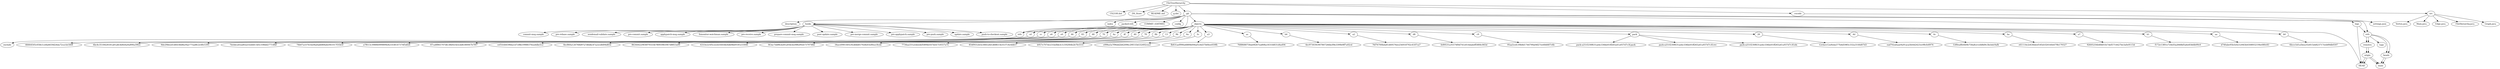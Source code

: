 digraph CS2100{
	"FileTreeHierarchy" -> "CS2100.dot";
	"FileTreeHierarchy" -> ".DS_Store";
	"FileTreeHierarchy" -> "README.md";
	"FileTreeHierarchy" -> "g.dot";
	"FileTreeHierarchy" -> ".git";
	".git" -> "config";
	".git" -> "objects";
	"objects" -> "9b";
	"9b" -> "854f9552b5e38452fd1d68615b3537c4e4db57";
	"objects" -> "6a";
	"6a" -> "b957e707dce31befbb3c1c592f44b2b7fe551f";
	"objects" -> "3c";
	"3c" -> "e996a5a7f96dd2b62096c29f155b532492cea1";
	"objects" -> "a3";
	"a3" -> "fb831aef990a4889b094af1e4d37b84ee059fb";
	"objects" -> "ac";
	"ac" -> "7688688758ab9f267ea808a1831fd831d4a494";
	"objects" -> "b4";
	"b4" -> "4ec973039c907807266bcf9b3399b9ff7a92cd";
	"objects" -> "a2";
	"a2" -> "76f76700bda81d69576ee256918792c4187ca7";
	"objects" -> "d8";
	"d8" -> "fe89531a35574f0d741e014dabeff5884c065d";
	"objects" -> "c9";
	"c9" -> "95aa5cefc39b8d1744799a04f27ee68d687c6b";
	"objects" -> "pack";
	"pack" -> "pack-a251f230f631aebc336be01ff265a41a937d7c3f.idx";
	"pack" -> "pack-a251f230f631aebc336be01ff265a41a937d7c3f.pack";
	"pack" -> "pack-a251f230f631aebc336be01ff265a41a937d7c3f.rev";
	"objects" -> "28";
	"28" -> "12cface12a9eda577b4d5985c332a3144d07d3";
	"objects" -> "4d";
	"4d" -> "ead702a6aae9a91aca5fe0d2423ce98cfe8974";
	"objects" -> "info";
	"objects" -> "6c";
	"6c" -> "53f0ea8fe6b9b758a8ce1efd8d9c3bcbdc9afb";
	"objects" -> "ba";
	"ba" -> "e61114e2e636deef185d1f20160e679b179327";
	"objects" -> "a7";
	"a7" -> "92605256b48b01fe7def5714427be3a0e9115d";
	"objects" -> "b1";
	"b1" -> "f172e13f01e724ef3a2848bf5a6e83bfdb99c0";
	"objects" -> "aa";
	"aa" -> "d740abe95b3e421e945fe0308932194e080c83";
	"objects" -> "b0";
	"b0" -> "6bccc5d1a5bea35e815eb823717eeb89db0597";
	"objects" -> "cd";
	"cd" -> "46664505c058e1ce8a6659d24da72ca1dc560f";
	"objects" -> "cc";
	"cc" -> "6bc4c3518428181a81a8c4d0e6a9a890a39f2c";
	"objects" -> "e6";
	"e6" -> "9de29bb2d1d6434b8b29ae775ad8c2e48c5391";
	"objects" -> "e0";
	"e0" -> "7dcbbca02ad02a55ebfd13d5c108dd27714fbf";
	"objects" -> "46";
	"46" -> "74b07a337b1bef4a0ab680fa6e941017f35b5f";
	"objects" -> "83";
	"83" -> "a7f613c398f66999899e821038147374f5df26";
	"objects" -> "48";
	"48" -> "87ca8f865707dfc38b925b5cdd6380067b7f07";
	"objects" -> "70";
	"70" -> "cef1fcfd4596ba1d7cf8b19988376ea4dbe5c2";
	"objects" -> "4a";
	"4a" -> "8ec860a126768d97a7d6dbc47a22cdfd94d83e";
	"objects" -> "4f";
	"4f" -> "863444229f30f79333b78093965947d8853a99";
	"objects" -> "40";
	"40" -> "6333e225f5c22cb1645fdc6db9bb9185233046";
	"objects" -> "78";
	"78" -> "f43ac7ddf8cd281a93b3ee9f82f92b7379748d";
	"objects" -> "8b";
	"8b" -> "34ace0901405c9cdfdb857928e03ef0ea18cde";
	"objects" -> "13";
	"13" -> "7734aa331a5deedef5894d167dcfc7c0557a7e";
	".git" -> "HEAD";
	".git" -> "info";
	"info" -> "exclude";
	".git" -> "logs";
	"logs" -> "HEAD";
	"logs" -> "refs";
	"refs" -> "heads";
	"heads" -> "main";
	"refs" -> "remotes";
	"remotes" -> "origin";
	"origin" -> "HEAD";
	"origin" -> "main";
	".git" -> "description";
	".git" -> "hooks";
	"hooks" -> "commit-msg.sample";
	"hooks" -> "pre-rebase.sample";
	"hooks" -> "sendemail-validate.sample";
	"hooks" -> "pre-commit.sample";
	"hooks" -> "applypatch-msg.sample";
	"hooks" -> "fsmonitor-watchman.sample";
	"hooks" -> "pre-receive.sample";
	"hooks" -> "prepare-commit-msg.sample";
	"hooks" -> "post-update.sample";
	"hooks" -> "pre-merge-commit.sample";
	"hooks" -> "pre-applypatch.sample";
	"hooks" -> "pre-push.sample";
	"hooks" -> "update.sample";
	"hooks" -> "push-to-checkout.sample";
	".git" -> "refs";
	"refs" -> "heads";
	"heads" -> "main";
	"refs" -> "tags";
	"refs" -> "remotes";
	"remotes" -> "origin";
	"origin" -> "HEAD";
	"origin" -> "main";
	".git" -> "index";
	".git" -> "packed-refs";
	".git" -> "COMMIT_EDITMSG";
	"FileTreeHierarchy" -> ".vscode";
	".vscode" -> "settings.json";
	"FileTreeHierarchy" -> "src";
	"src" -> "FileHierarchy.java";
	"src" -> "Graph.java";
	"src" -> "Vertex.java";
	"src" -> "Main.java";
	"src" -> "Edge.java";
}